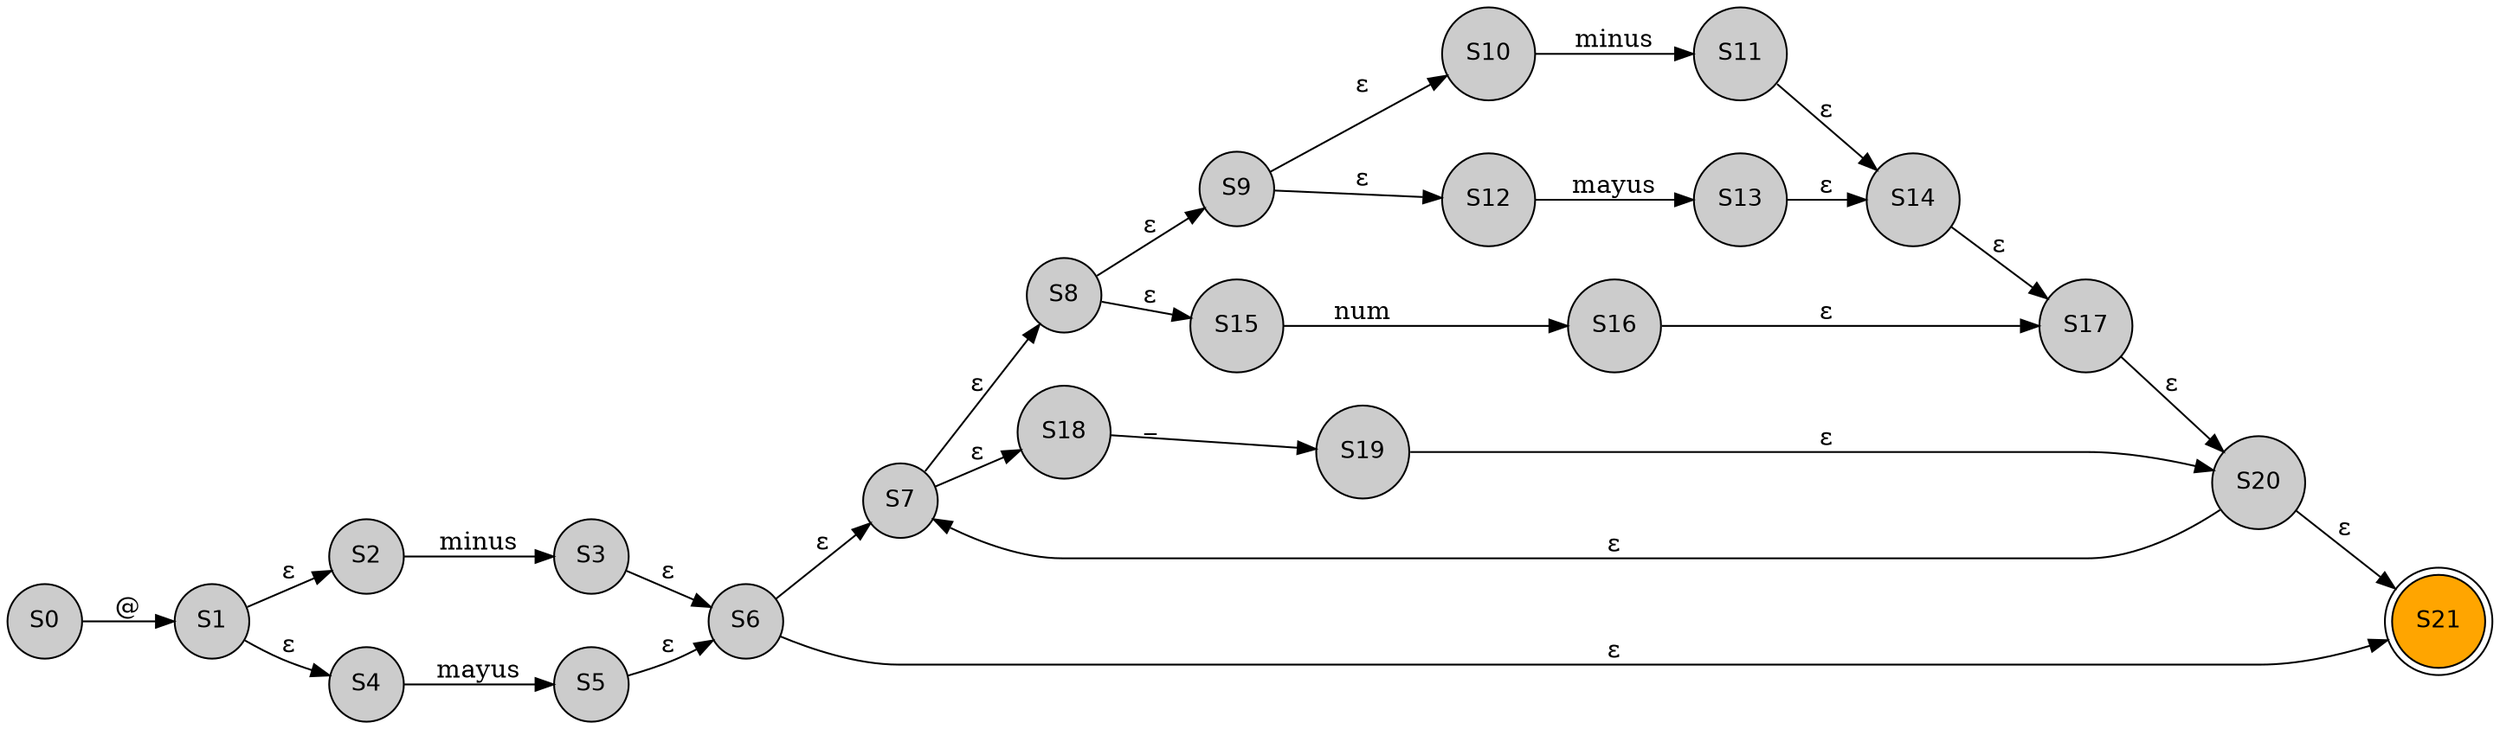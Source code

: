  digraph G {
    node [shape=circle fontsize=13 fontname = "helvetica" style=filled fillcolor="#CCCCCC"];
    nodesep=0.4;
    ranksep=0.5;
    rankdir=LR;

S0 -> S1 [label="@"];
S1 -> S2 [label="ε"];
S1 -> S4 [label="ε"];
S3 -> S6 [label="ε"];
S5 -> S6 [label="ε"];
S2 -> S3 [label="minus"];
S4 -> S5 [label="mayus"];
S6 -> S7 [label="ε"];
S20 -> S21 [label="ε"];
S6 -> S21 [label="ε"];
S20 -> S7 [label="ε"];
S7 -> S8 [label="ε"];
S7 -> S18 [label="ε"];
S17 -> S20 [label="ε"];
S19 -> S20 [label="ε"];
S8 -> S9 [label="ε"];
S8 -> S15 [label="ε"];
S14 -> S17 [label="ε"];
S16 -> S17 [label="ε"];
S9 -> S10 [label="ε"];
S9 -> S12 [label="ε"];
S11 -> S14 [label="ε"];
S13 -> S14 [label="ε"];
S10 -> S11 [label="minus"];
S12 -> S13 [label="mayus"];
S15 -> S16 [label="num"];
S18 -> S19 [label="_"];
S21[shape = doublecircle, style = filled, fillcolor = "#FFA500"];
}
